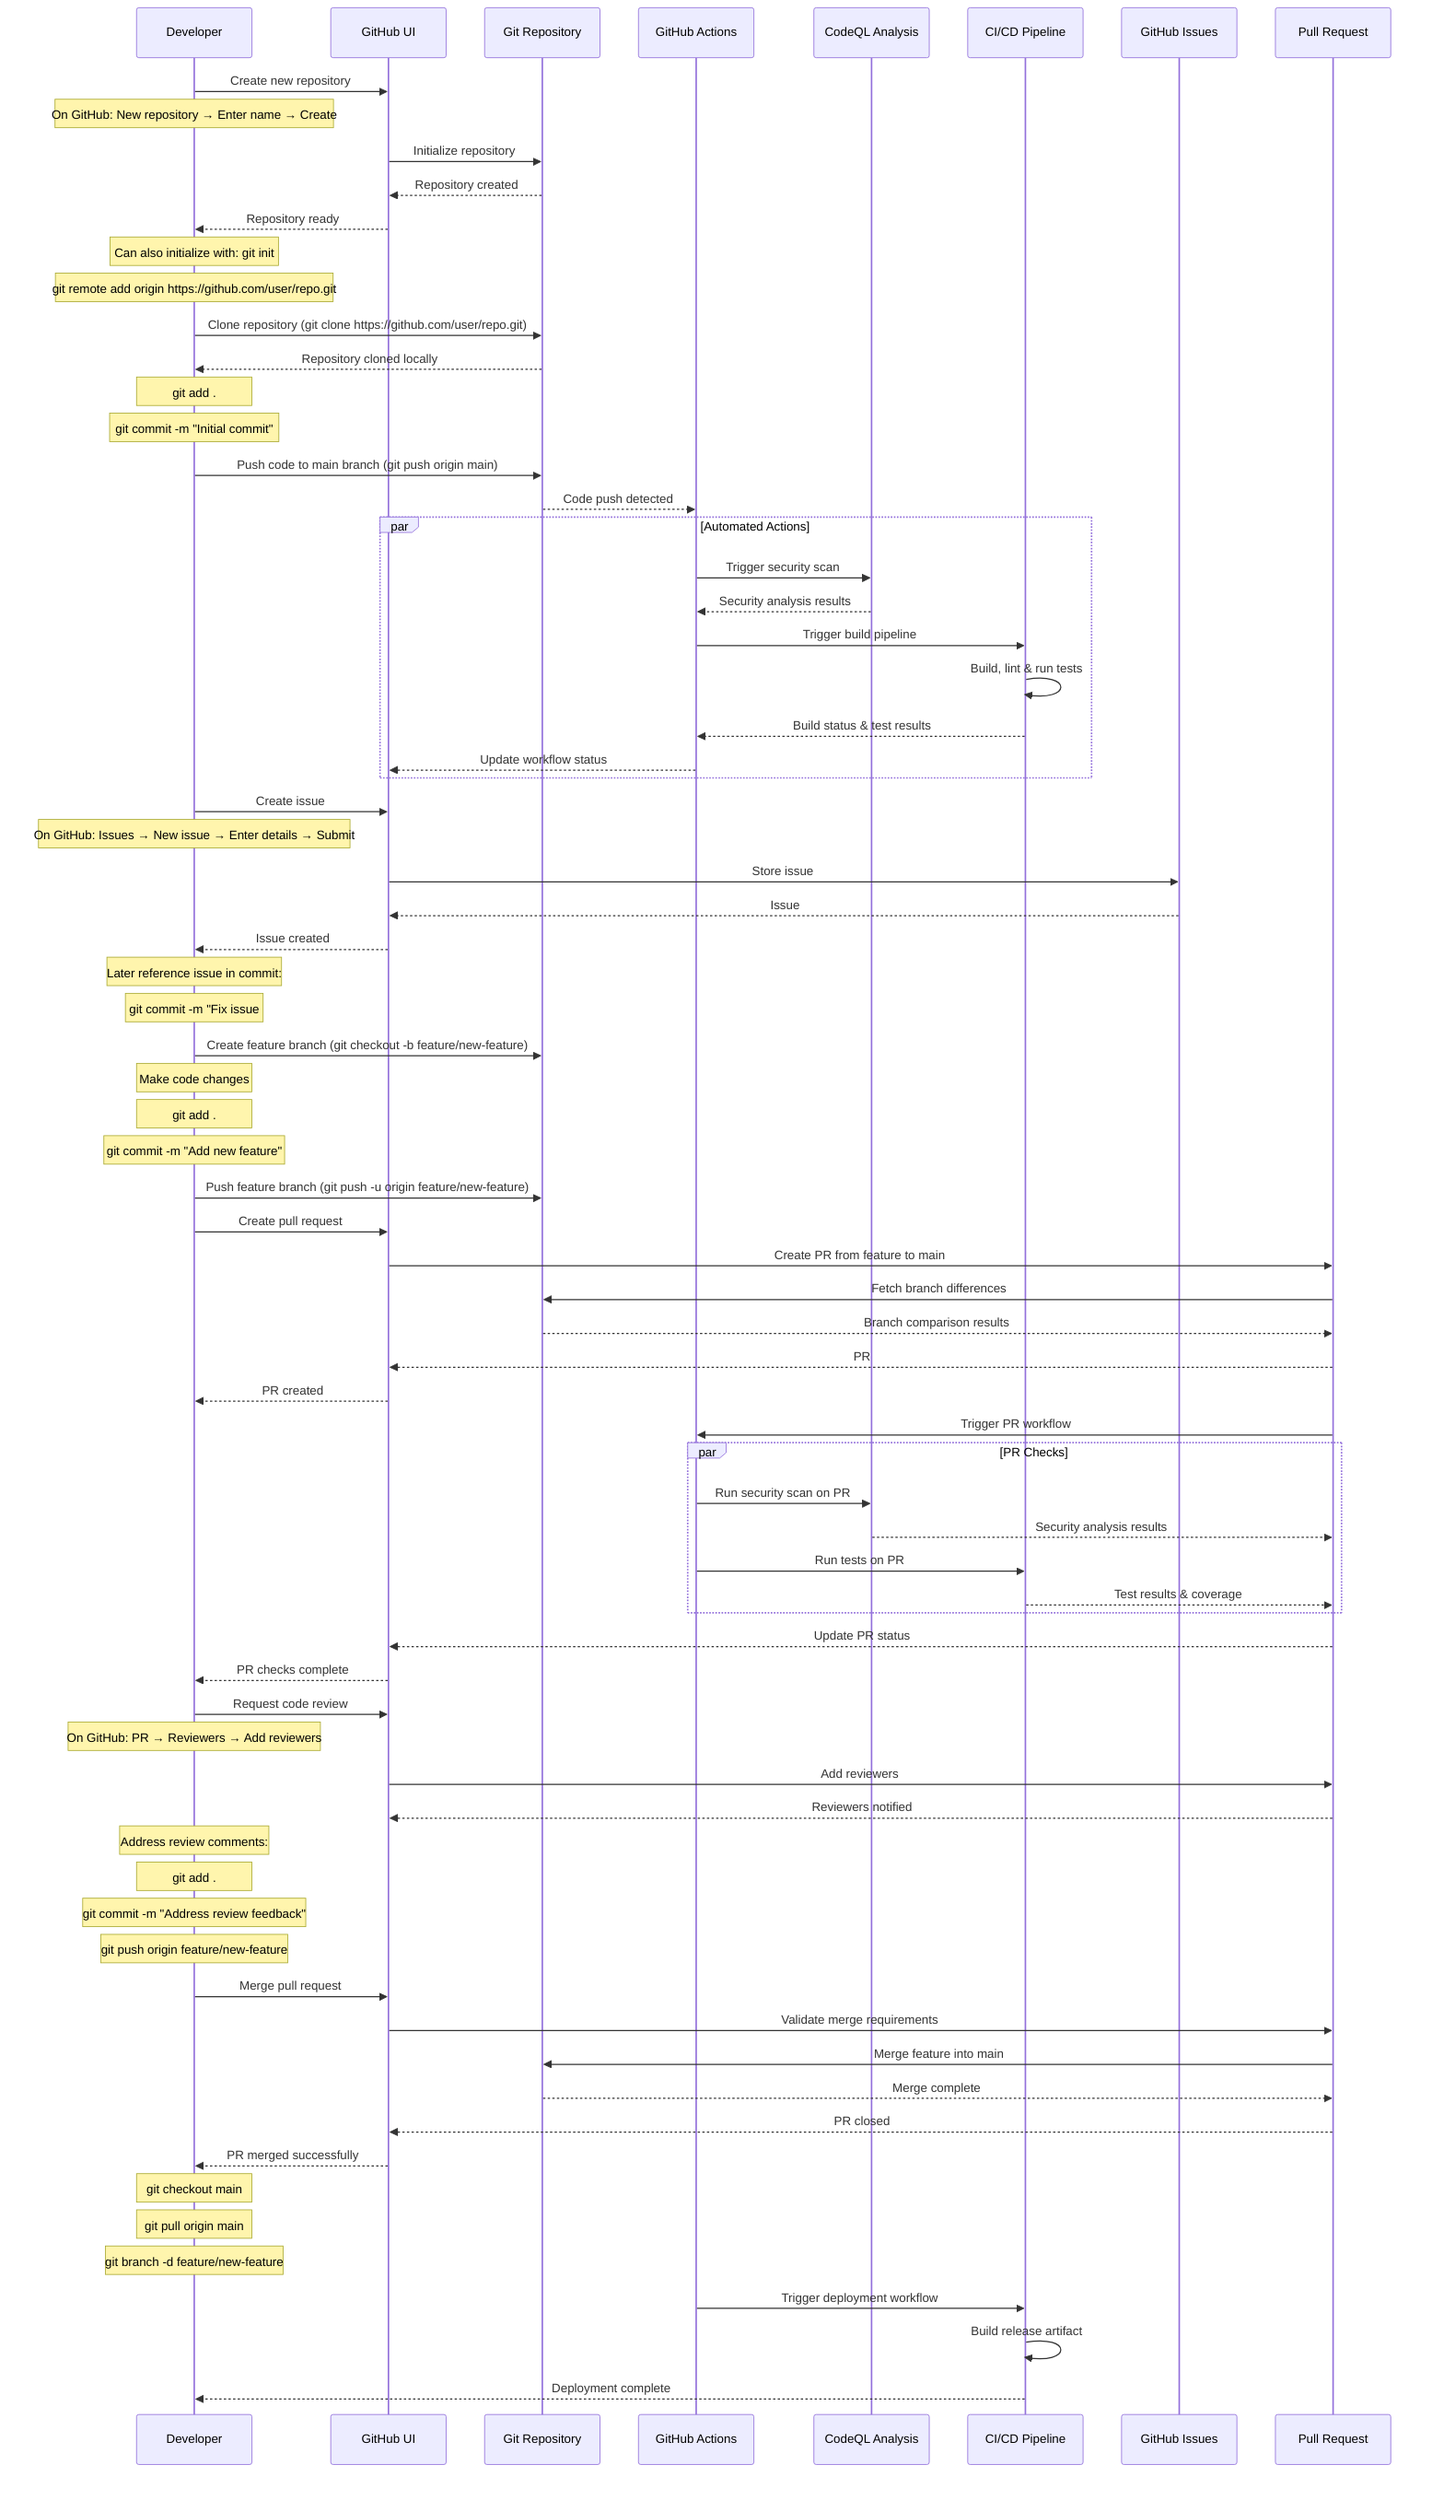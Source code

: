 sequenceDiagram
    participant Developer
    participant GitHubUI as GitHub UI
    participant GitRepo as Git Repository
    participant Actions as GitHub Actions
    participant CodeQL as CodeQL Analysis
    participant CI as CI/CD Pipeline
    participant Issues as GitHub Issues
    participant PR as Pull Request

    Developer->>GitHubUI: Create new repository
    Note over Developer: On GitHub: New repository → Enter name → Create
    GitHubUI->>GitRepo: Initialize repository
    GitRepo-->>GitHubUI: Repository created
    GitHubUI-->>Developer: Repository ready
    
    Note over Developer: Can also initialize with: git init
    Note over Developer: git remote add origin https://github.com/user/repo.git

    Developer->>GitRepo: Clone repository (git clone https://github.com/user/repo.git)
    GitRepo-->>Developer: Repository cloned locally

    Note over Developer: git add .
    Note over Developer: git commit -m "Initial commit"
    Developer->>GitRepo: Push code to main branch (git push origin main)
    GitRepo-->>Actions: Code push detected
    
    par Automated Actions
        Actions->>CodeQL: Trigger security scan
        CodeQL-->>Actions: Security analysis results
        
        Actions->>CI: Trigger build pipeline
        CI->>CI: Build, lint & run tests
        CI-->>Actions: Build status & test results
        
        Actions-->>GitHubUI: Update workflow status
    end

    Developer->>GitHubUI: Create issue
    Note over Developer: On GitHub: Issues → New issue → Enter details → Submit
    GitHubUI->>Issues: Store issue
    Issues-->>GitHubUI: Issue #123 created
    GitHubUI-->>Developer: Issue created
    
    Note over Developer: Later reference issue in commit:
    Note over Developer: git commit -m "Fix issue #123"

    Developer->>GitRepo: Create feature branch (git checkout -b feature/new-feature)
    Note over Developer: Make code changes
    Note over Developer: git add .
    Note over Developer: git commit -m "Add new feature"
    Developer->>GitRepo: Push feature branch (git push -u origin feature/new-feature)
    
    Developer->>GitHubUI: Create pull request
    GitHubUI->>PR: Create PR from feature to main
    PR->>GitRepo: Fetch branch differences
    
    GitRepo-->>PR: Branch comparison results
    PR-->>GitHubUI: PR #456 created
    GitHubUI-->>Developer: PR created

    PR->>Actions: Trigger PR workflow
    
    par PR Checks
        Actions->>CodeQL: Run security scan on PR
        CodeQL-->>PR: Security analysis results
        
        Actions->>CI: Run tests on PR
        CI-->>PR: Test results & coverage
    end
    
    PR-->>GitHubUI: Update PR status
    GitHubUI-->>Developer: PR checks complete

    Developer->>GitHubUI: Request code review
    Note over Developer: On GitHub: PR → Reviewers → Add reviewers
    GitHubUI->>PR: Add reviewers
    PR-->>GitHubUI: Reviewers notified
    
    Note over Developer: Address review comments:
    Note over Developer: git add .
    Note over Developer: git commit -m "Address review feedback"
    Note over Developer: git push origin feature/new-feature
    
    Developer->>GitHubUI: Merge pull request
    GitHubUI->>PR: Validate merge requirements
    PR->>GitRepo: Merge feature into main
    
    GitRepo-->>PR: Merge complete
    PR-->>GitHubUI: PR closed
    GitHubUI-->>Developer: PR merged successfully
    
    Note over Developer: git checkout main
    Note over Developer: git pull origin main
    Note over Developer: git branch -d feature/new-feature
    
    Actions->>CI: Trigger deployment workflow
    CI->>CI: Build release artifact
    CI-->>Developer: Deployment complete
